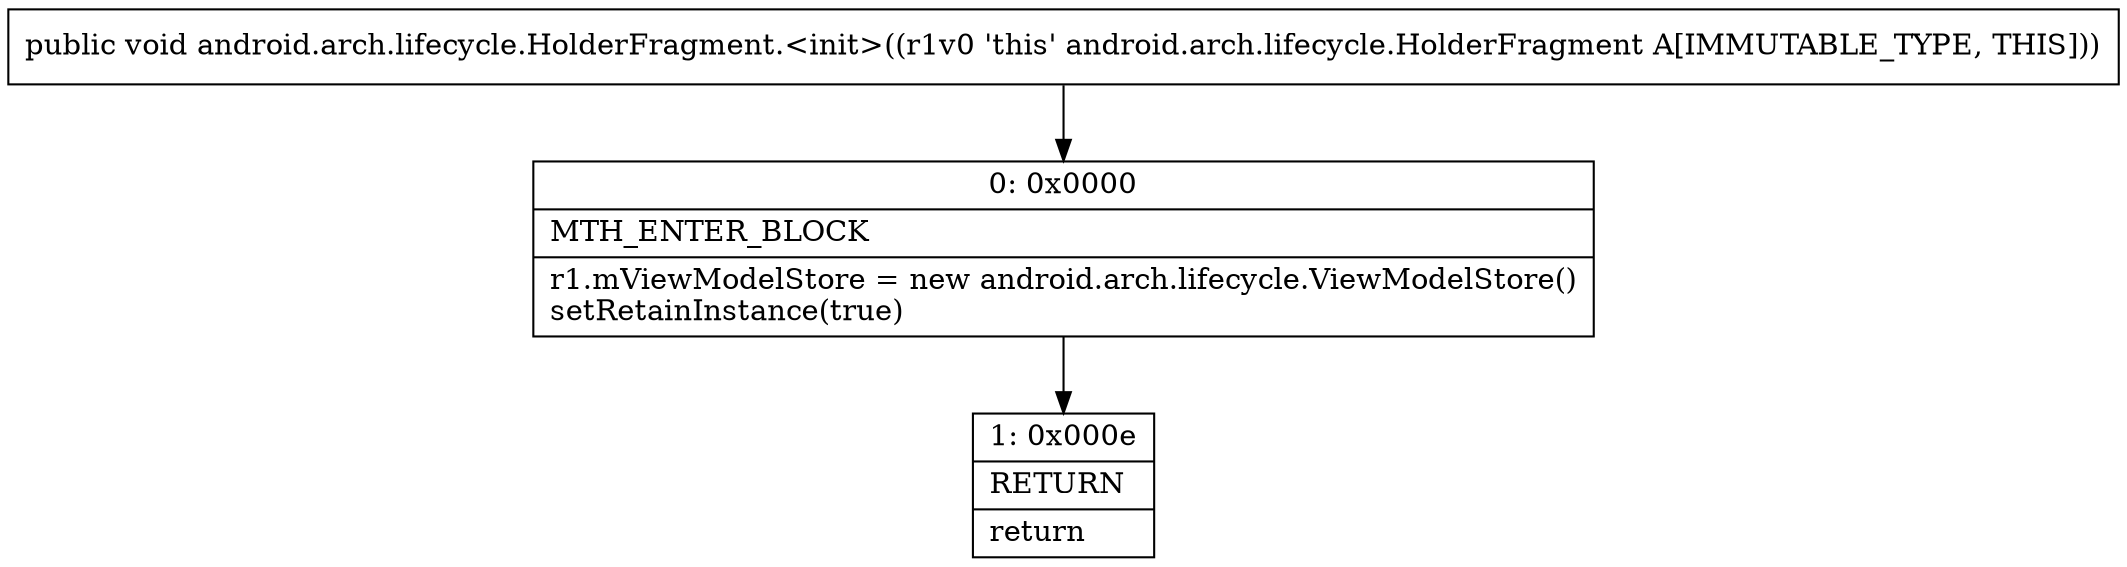 digraph "CFG forandroid.arch.lifecycle.HolderFragment.\<init\>()V" {
Node_0 [shape=record,label="{0\:\ 0x0000|MTH_ENTER_BLOCK\l|r1.mViewModelStore = new android.arch.lifecycle.ViewModelStore()\lsetRetainInstance(true)\l}"];
Node_1 [shape=record,label="{1\:\ 0x000e|RETURN\l|return\l}"];
MethodNode[shape=record,label="{public void android.arch.lifecycle.HolderFragment.\<init\>((r1v0 'this' android.arch.lifecycle.HolderFragment A[IMMUTABLE_TYPE, THIS])) }"];
MethodNode -> Node_0;
Node_0 -> Node_1;
}

